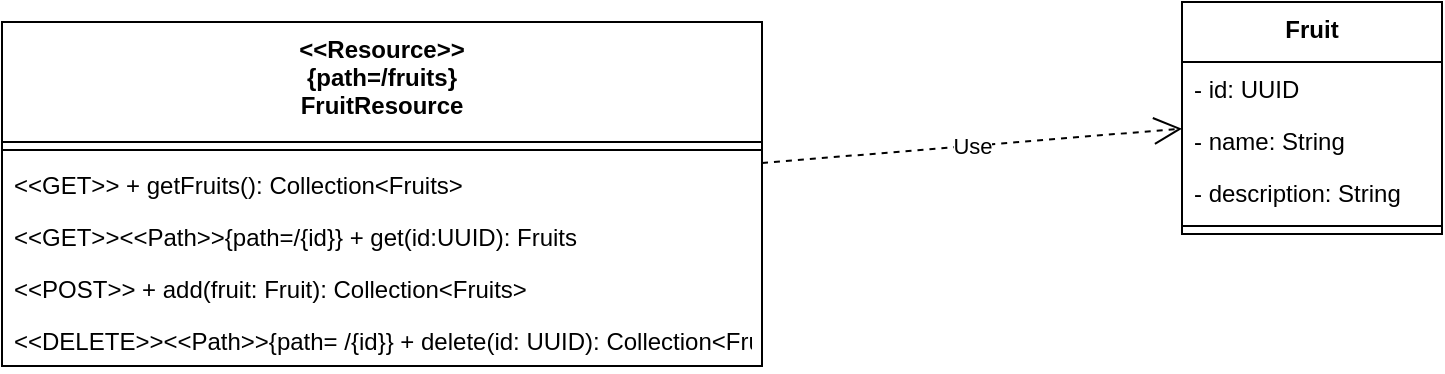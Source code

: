 <mxfile version="21.3.3" type="github">
  <diagram id="23iRSUPoRavnBvh4doch" name="Page-1">
    <mxGraphModel dx="362" dy="252" grid="1" gridSize="10" guides="1" tooltips="1" connect="1" arrows="1" fold="1" page="1" pageScale="1" pageWidth="827" pageHeight="1169" math="0" shadow="0">
      <root>
        <mxCell id="0" />
        <mxCell id="1" parent="0" />
        <mxCell id="l94k4rXtLdnM8GT9Tlmm-3" value="&lt;&lt;Resource&gt;&gt;&#xa;{path=/fruits}&#xa;FruitResource" style="swimlane;fontStyle=1;align=center;verticalAlign=top;childLayout=stackLayout;horizontal=1;startSize=60;horizontalStack=0;resizeParent=1;resizeParentMax=0;resizeLast=0;collapsible=1;marginBottom=0;" parent="1" vertex="1">
          <mxGeometry x="50" y="190" width="380" height="172" as="geometry" />
        </mxCell>
        <mxCell id="l94k4rXtLdnM8GT9Tlmm-5" value="" style="line;strokeWidth=1;fillColor=none;align=left;verticalAlign=middle;spacingTop=-1;spacingLeft=3;spacingRight=3;rotatable=0;labelPosition=right;points=[];portConstraint=eastwest;strokeColor=inherit;" parent="l94k4rXtLdnM8GT9Tlmm-3" vertex="1">
          <mxGeometry y="60" width="380" height="8" as="geometry" />
        </mxCell>
        <mxCell id="l94k4rXtLdnM8GT9Tlmm-6" value="&lt;&lt;GET&gt;&gt; + getFruits(): Collection&lt;Fruits&gt;" style="text;strokeColor=none;fillColor=none;align=left;verticalAlign=top;spacingLeft=4;spacingRight=4;overflow=hidden;rotatable=0;points=[[0,0.5],[1,0.5]];portConstraint=eastwest;" parent="l94k4rXtLdnM8GT9Tlmm-3" vertex="1">
          <mxGeometry y="68" width="380" height="26" as="geometry" />
        </mxCell>
        <mxCell id="l94k4rXtLdnM8GT9Tlmm-7" value="&lt;&lt;GET&gt;&gt;&lt;&lt;Path&gt;&gt;{path=/{id}} + get(id:UUID): Fruits" style="text;strokeColor=none;fillColor=none;align=left;verticalAlign=top;spacingLeft=4;spacingRight=4;overflow=hidden;rotatable=0;points=[[0,0.5],[1,0.5]];portConstraint=eastwest;" parent="l94k4rXtLdnM8GT9Tlmm-3" vertex="1">
          <mxGeometry y="94" width="380" height="26" as="geometry" />
        </mxCell>
        <mxCell id="l94k4rXtLdnM8GT9Tlmm-8" value="&lt;&lt;POST&gt;&gt; + add(fruit: Fruit): Collection&lt;Fruits&gt;" style="text;strokeColor=none;fillColor=none;align=left;verticalAlign=top;spacingLeft=4;spacingRight=4;overflow=hidden;rotatable=0;points=[[0,0.5],[1,0.5]];portConstraint=eastwest;" parent="l94k4rXtLdnM8GT9Tlmm-3" vertex="1">
          <mxGeometry y="120" width="380" height="26" as="geometry" />
        </mxCell>
        <mxCell id="l94k4rXtLdnM8GT9Tlmm-9" value="&lt;&lt;DELETE&gt;&gt;&lt;&lt;Path&gt;&gt;{path= /{id}} + delete(id: UUID): Collection&lt;Fruits&gt;" style="text;strokeColor=none;fillColor=none;align=left;verticalAlign=top;spacingLeft=4;spacingRight=4;overflow=hidden;rotatable=0;points=[[0,0.5],[1,0.5]];portConstraint=eastwest;" parent="l94k4rXtLdnM8GT9Tlmm-3" vertex="1">
          <mxGeometry y="146" width="380" height="26" as="geometry" />
        </mxCell>
        <mxCell id="l94k4rXtLdnM8GT9Tlmm-10" value="Fruit" style="swimlane;fontStyle=1;align=center;verticalAlign=top;childLayout=stackLayout;horizontal=1;startSize=30;horizontalStack=0;resizeParent=1;resizeParentMax=0;resizeLast=0;collapsible=1;marginBottom=0;" parent="1" vertex="1">
          <mxGeometry x="640" y="180" width="130" height="116" as="geometry" />
        </mxCell>
        <mxCell id="l94k4rXtLdnM8GT9Tlmm-14" value="- id: UUID" style="text;strokeColor=none;fillColor=none;align=left;verticalAlign=top;spacingLeft=4;spacingRight=4;overflow=hidden;rotatable=0;points=[[0,0.5],[1,0.5]];portConstraint=eastwest;" parent="l94k4rXtLdnM8GT9Tlmm-10" vertex="1">
          <mxGeometry y="30" width="130" height="26" as="geometry" />
        </mxCell>
        <mxCell id="l94k4rXtLdnM8GT9Tlmm-15" value="- name: String" style="text;strokeColor=none;fillColor=none;align=left;verticalAlign=top;spacingLeft=4;spacingRight=4;overflow=hidden;rotatable=0;points=[[0,0.5],[1,0.5]];portConstraint=eastwest;" parent="l94k4rXtLdnM8GT9Tlmm-10" vertex="1">
          <mxGeometry y="56" width="130" height="26" as="geometry" />
        </mxCell>
        <mxCell id="l94k4rXtLdnM8GT9Tlmm-16" value="- description: String" style="text;strokeColor=none;fillColor=none;align=left;verticalAlign=top;spacingLeft=4;spacingRight=4;overflow=hidden;rotatable=0;points=[[0,0.5],[1,0.5]];portConstraint=eastwest;" parent="l94k4rXtLdnM8GT9Tlmm-10" vertex="1">
          <mxGeometry y="82" width="130" height="26" as="geometry" />
        </mxCell>
        <mxCell id="l94k4rXtLdnM8GT9Tlmm-11" value="" style="line;strokeWidth=1;fillColor=none;align=left;verticalAlign=middle;spacingTop=-1;spacingLeft=3;spacingRight=3;rotatable=0;labelPosition=right;points=[];portConstraint=eastwest;strokeColor=inherit;" parent="l94k4rXtLdnM8GT9Tlmm-10" vertex="1">
          <mxGeometry y="108" width="130" height="8" as="geometry" />
        </mxCell>
        <mxCell id="l94k4rXtLdnM8GT9Tlmm-18" value="Use" style="endArrow=open;endSize=12;dashed=1;html=1;rounded=0;" parent="1" source="l94k4rXtLdnM8GT9Tlmm-3" target="l94k4rXtLdnM8GT9Tlmm-10" edge="1">
          <mxGeometry width="160" relative="1" as="geometry">
            <mxPoint x="470" y="200" as="sourcePoint" />
            <mxPoint x="630" y="200" as="targetPoint" />
          </mxGeometry>
        </mxCell>
      </root>
    </mxGraphModel>
  </diagram>
</mxfile>
